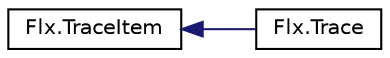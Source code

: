 digraph "Graphical Class Hierarchy"
{
 // LATEX_PDF_SIZE
  edge [fontname="Helvetica",fontsize="10",labelfontname="Helvetica",labelfontsize="10"];
  node [fontname="Helvetica",fontsize="10",shape=record];
  rankdir="LR";
  Node0 [label="Flx.TraceItem",height=0.2,width=0.4,color="black", fillcolor="white", style="filled",URL="$classFlx_1_1TraceItem.html",tooltip=" "];
  Node0 -> Node1 [dir="back",color="midnightblue",fontsize="10",style="solid",fontname="Helvetica"];
  Node1 [label="Flx.Trace",height=0.2,width=0.4,color="black", fillcolor="white", style="filled",URL="$classFlx_1_1Trace.html",tooltip=" "];
}
